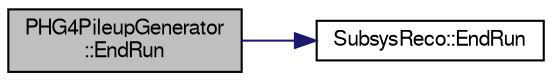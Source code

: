 digraph "PHG4PileupGenerator::EndRun"
{
  bgcolor="transparent";
  edge [fontname="FreeSans",fontsize="10",labelfontname="FreeSans",labelfontsize="10"];
  node [fontname="FreeSans",fontsize="10",shape=record];
  rankdir="LR";
  Node1 [label="PHG4PileupGenerator\l::EndRun",height=0.2,width=0.4,color="black", fillcolor="grey75", style="filled" fontcolor="black"];
  Node1 -> Node2 [color="midnightblue",fontsize="10",style="solid",fontname="FreeSans"];
  Node2 [label="SubsysReco::EndRun",height=0.2,width=0.4,color="black",URL="$d0/d32/classSubsysReco.html#a47f0eb4d5a0f192746e046e77ab4cc0a",tooltip="Called at the end of each run. "];
}
